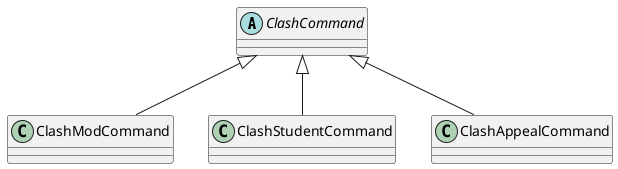 @startuml

abstract class ClashCommand
class ClashModCommand
class ClashStudentCommand
class ClashAppealCommand

ClashCommand <|-- ClashModCommand
ClashCommand <|-- ClashStudentCommand
ClashCommand <|-- ClashAppealCommand

@enduml
